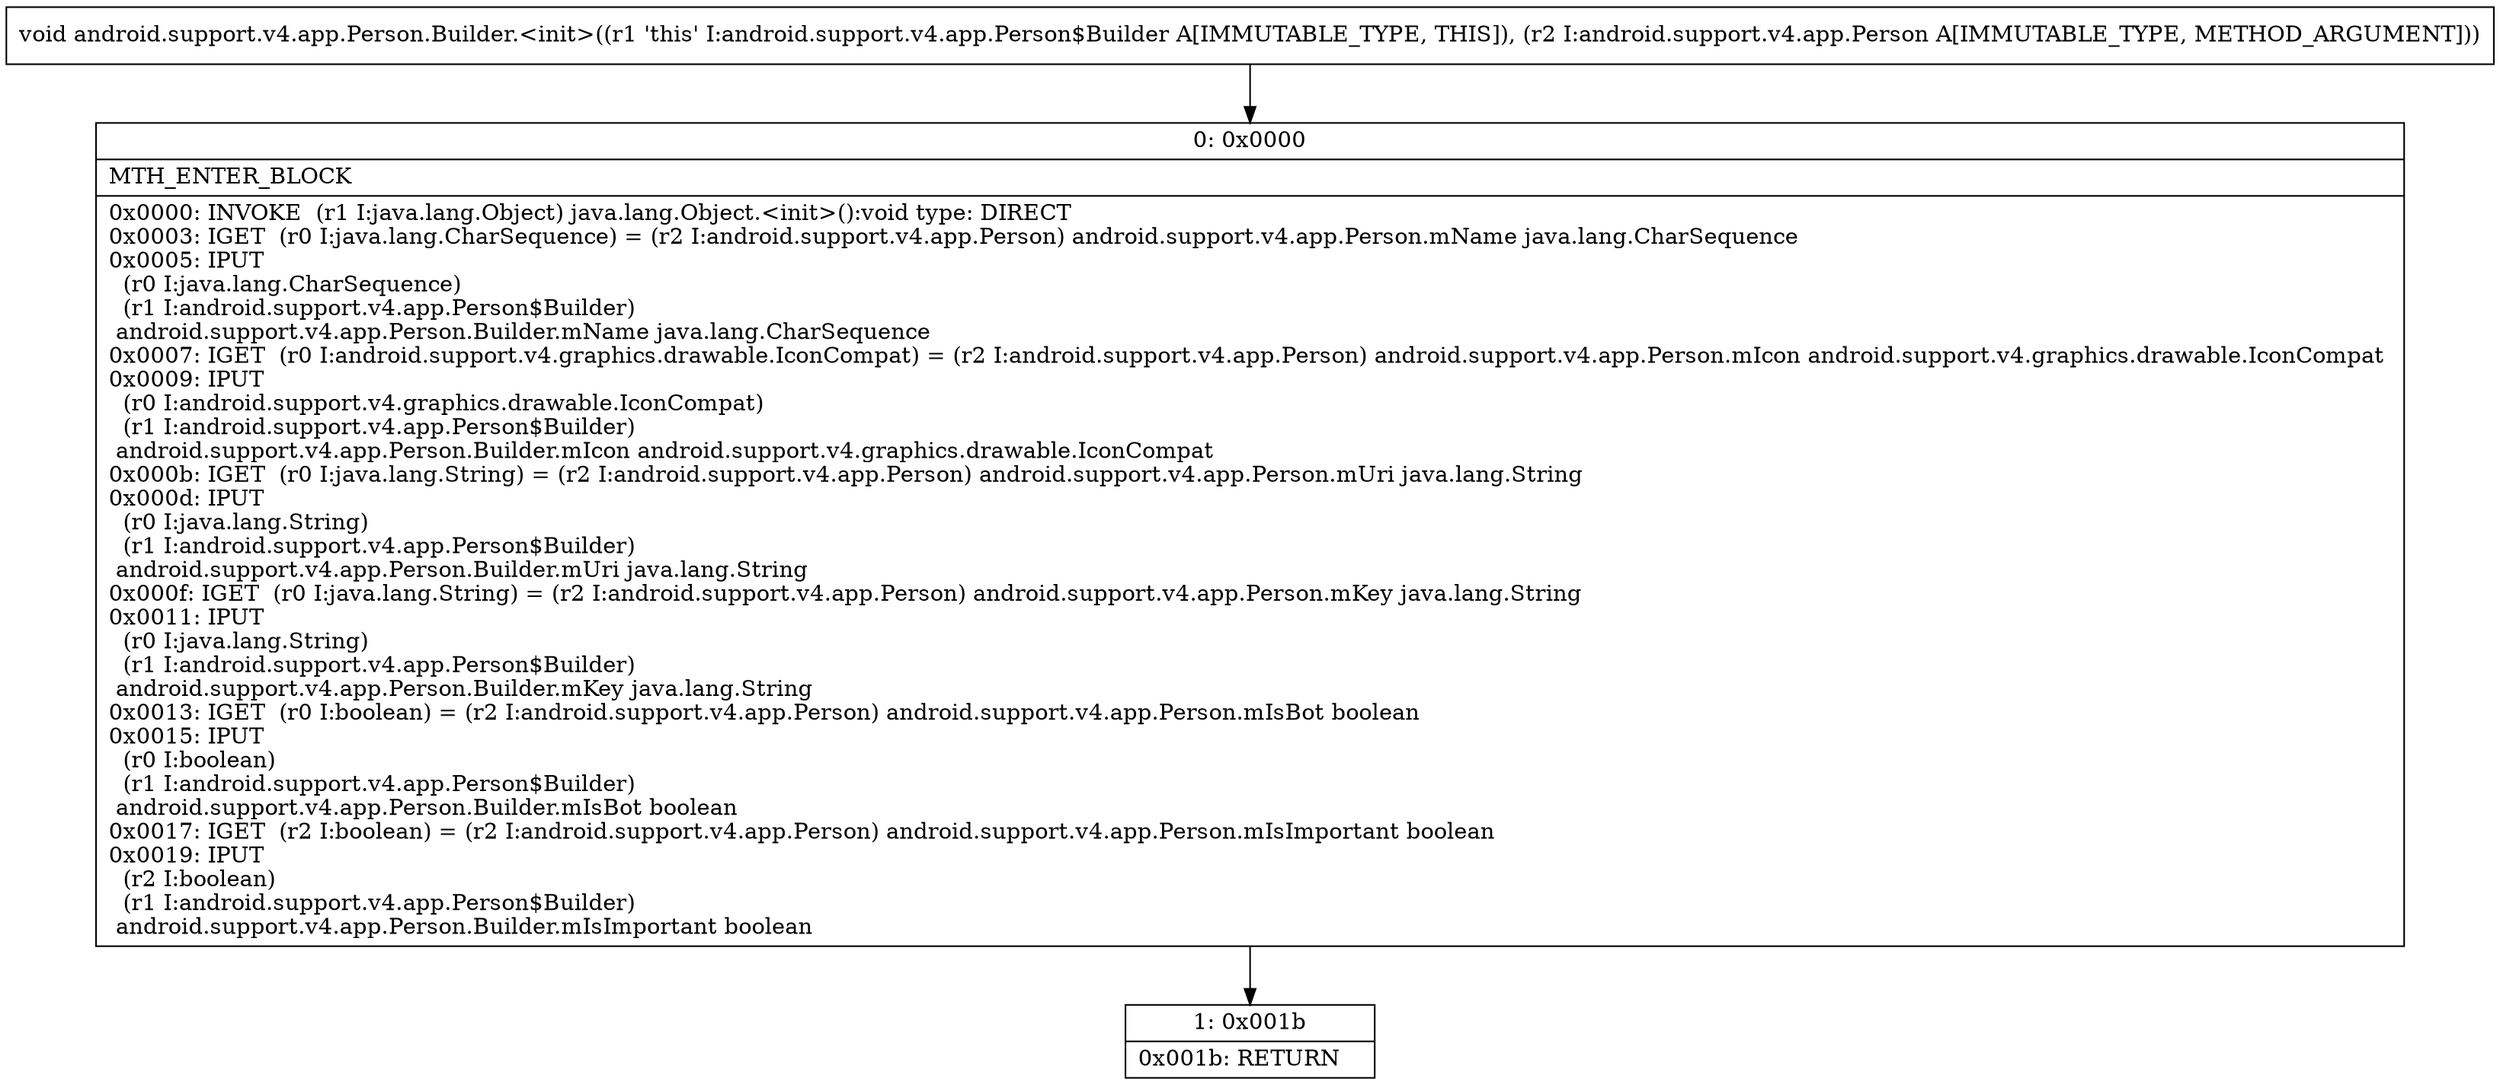 digraph "CFG forandroid.support.v4.app.Person.Builder.\<init\>(Landroid\/support\/v4\/app\/Person;)V" {
Node_0 [shape=record,label="{0\:\ 0x0000|MTH_ENTER_BLOCK\l|0x0000: INVOKE  (r1 I:java.lang.Object) java.lang.Object.\<init\>():void type: DIRECT \l0x0003: IGET  (r0 I:java.lang.CharSequence) = (r2 I:android.support.v4.app.Person) android.support.v4.app.Person.mName java.lang.CharSequence \l0x0005: IPUT  \l  (r0 I:java.lang.CharSequence)\l  (r1 I:android.support.v4.app.Person$Builder)\l android.support.v4.app.Person.Builder.mName java.lang.CharSequence \l0x0007: IGET  (r0 I:android.support.v4.graphics.drawable.IconCompat) = (r2 I:android.support.v4.app.Person) android.support.v4.app.Person.mIcon android.support.v4.graphics.drawable.IconCompat \l0x0009: IPUT  \l  (r0 I:android.support.v4.graphics.drawable.IconCompat)\l  (r1 I:android.support.v4.app.Person$Builder)\l android.support.v4.app.Person.Builder.mIcon android.support.v4.graphics.drawable.IconCompat \l0x000b: IGET  (r0 I:java.lang.String) = (r2 I:android.support.v4.app.Person) android.support.v4.app.Person.mUri java.lang.String \l0x000d: IPUT  \l  (r0 I:java.lang.String)\l  (r1 I:android.support.v4.app.Person$Builder)\l android.support.v4.app.Person.Builder.mUri java.lang.String \l0x000f: IGET  (r0 I:java.lang.String) = (r2 I:android.support.v4.app.Person) android.support.v4.app.Person.mKey java.lang.String \l0x0011: IPUT  \l  (r0 I:java.lang.String)\l  (r1 I:android.support.v4.app.Person$Builder)\l android.support.v4.app.Person.Builder.mKey java.lang.String \l0x0013: IGET  (r0 I:boolean) = (r2 I:android.support.v4.app.Person) android.support.v4.app.Person.mIsBot boolean \l0x0015: IPUT  \l  (r0 I:boolean)\l  (r1 I:android.support.v4.app.Person$Builder)\l android.support.v4.app.Person.Builder.mIsBot boolean \l0x0017: IGET  (r2 I:boolean) = (r2 I:android.support.v4.app.Person) android.support.v4.app.Person.mIsImportant boolean \l0x0019: IPUT  \l  (r2 I:boolean)\l  (r1 I:android.support.v4.app.Person$Builder)\l android.support.v4.app.Person.Builder.mIsImportant boolean \l}"];
Node_1 [shape=record,label="{1\:\ 0x001b|0x001b: RETURN   \l}"];
MethodNode[shape=record,label="{void android.support.v4.app.Person.Builder.\<init\>((r1 'this' I:android.support.v4.app.Person$Builder A[IMMUTABLE_TYPE, THIS]), (r2 I:android.support.v4.app.Person A[IMMUTABLE_TYPE, METHOD_ARGUMENT])) }"];
MethodNode -> Node_0;
Node_0 -> Node_1;
}

